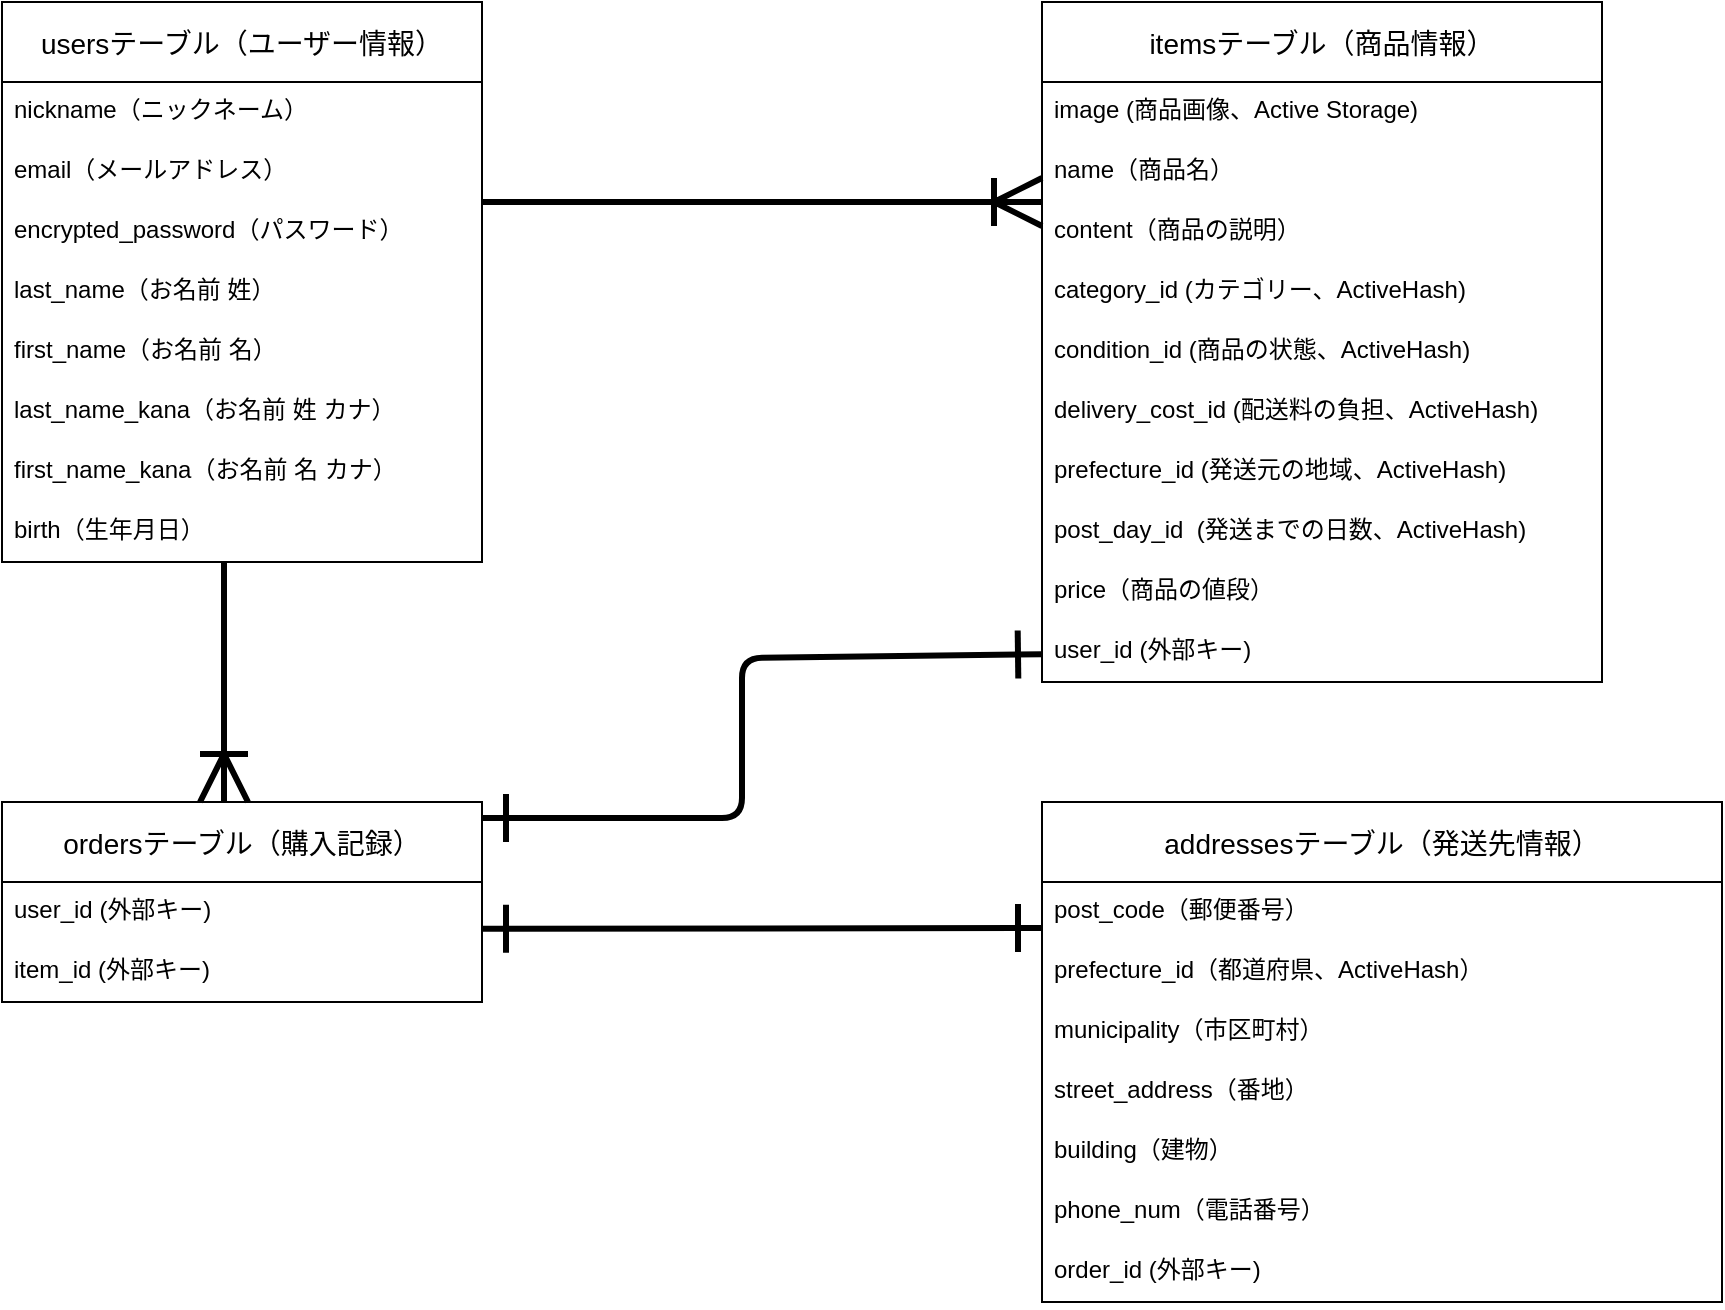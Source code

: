 <mxfile>
    <diagram id="hE68Oyjmso2_psE4G61R" name="ページ1">
        <mxGraphModel dx="1022" dy="719" grid="1" gridSize="10" guides="1" tooltips="1" connect="1" arrows="1" fold="1" page="1" pageScale="1" pageWidth="1169" pageHeight="827" math="0" shadow="0">
            <root>
                <mxCell id="0"/>
                <mxCell id="1" parent="0"/>
                <mxCell id="36" value="usersテーブル（ユーザー情報）" style="swimlane;fontStyle=0;childLayout=stackLayout;horizontal=1;startSize=40;horizontalStack=0;resizeParent=1;resizeParentMax=0;resizeLast=0;collapsible=1;marginBottom=0;align=center;fontSize=14;" parent="1" vertex="1">
                    <mxGeometry x="80" y="40" width="240" height="280" as="geometry">
                        <mxRectangle x="170" y="150" width="60" height="30" as="alternateBounds"/>
                    </mxGeometry>
                </mxCell>
                <mxCell id="37" value="nickname（ニックネーム）" style="text;strokeColor=none;fillColor=none;spacingLeft=4;spacingRight=4;overflow=hidden;rotatable=0;points=[[0,0.5],[1,0.5]];portConstraint=eastwest;fontSize=12;" parent="36" vertex="1">
                    <mxGeometry y="40" width="240" height="30" as="geometry"/>
                </mxCell>
                <mxCell id="38" value="email（メールアドレス）" style="text;strokeColor=none;fillColor=none;spacingLeft=4;spacingRight=4;overflow=hidden;rotatable=0;points=[[0,0.5],[1,0.5]];portConstraint=eastwest;fontSize=12;" parent="36" vertex="1">
                    <mxGeometry y="70" width="240" height="30" as="geometry"/>
                </mxCell>
                <mxCell id="39" value="encrypted_password（パスワード）" style="text;strokeColor=none;fillColor=none;spacingLeft=4;spacingRight=4;overflow=hidden;rotatable=0;points=[[0,0.5],[1,0.5]];portConstraint=eastwest;fontSize=12;" parent="36" vertex="1">
                    <mxGeometry y="100" width="240" height="30" as="geometry"/>
                </mxCell>
                <mxCell id="55" value="last_name（お名前 姓）" style="text;strokeColor=none;fillColor=none;spacingLeft=4;spacingRight=4;overflow=hidden;rotatable=0;points=[[0,0.5],[1,0.5]];portConstraint=eastwest;fontSize=12;" parent="36" vertex="1">
                    <mxGeometry y="130" width="240" height="30" as="geometry"/>
                </mxCell>
                <mxCell id="68" value="first_name（お名前 名）" style="text;strokeColor=none;fillColor=none;spacingLeft=4;spacingRight=4;overflow=hidden;rotatable=0;points=[[0,0.5],[1,0.5]];portConstraint=eastwest;fontSize=12;" parent="36" vertex="1">
                    <mxGeometry y="160" width="240" height="30" as="geometry"/>
                </mxCell>
                <mxCell id="67" value="last_name_kana（お名前 姓 カナ）" style="text;strokeColor=none;fillColor=none;spacingLeft=4;spacingRight=4;overflow=hidden;rotatable=0;points=[[0,0.5],[1,0.5]];portConstraint=eastwest;fontSize=12;" parent="36" vertex="1">
                    <mxGeometry y="190" width="240" height="30" as="geometry"/>
                </mxCell>
                <mxCell id="69" value="first_name_kana（お名前 名 カナ）" style="text;strokeColor=none;fillColor=none;spacingLeft=4;spacingRight=4;overflow=hidden;rotatable=0;points=[[0,0.5],[1,0.5]];portConstraint=eastwest;fontSize=12;" parent="36" vertex="1">
                    <mxGeometry y="220" width="240" height="30" as="geometry"/>
                </mxCell>
                <mxCell id="135" value="birth（生年月日）" style="text;strokeColor=none;fillColor=none;spacingLeft=4;spacingRight=4;overflow=hidden;rotatable=0;points=[[0,0.5],[1,0.5]];portConstraint=eastwest;fontSize=12;" parent="36" vertex="1">
                    <mxGeometry y="250" width="240" height="30" as="geometry"/>
                </mxCell>
                <mxCell id="40" value="itemsテーブル（商品情報）" style="swimlane;fontStyle=0;childLayout=stackLayout;horizontal=1;startSize=40;horizontalStack=0;resizeParent=1;resizeParentMax=0;resizeLast=0;collapsible=1;marginBottom=0;align=center;fontSize=14;" parent="1" vertex="1">
                    <mxGeometry x="600" y="40" width="280" height="340" as="geometry">
                        <mxRectangle x="170" y="150" width="60" height="30" as="alternateBounds"/>
                    </mxGeometry>
                </mxCell>
                <mxCell id="136" value="image (商品画像、Active Storage)" style="text;strokeColor=none;fillColor=none;spacingLeft=4;spacingRight=4;overflow=hidden;rotatable=0;points=[[0,0.5],[1,0.5]];portConstraint=eastwest;fontSize=12;" parent="40" vertex="1">
                    <mxGeometry y="40" width="280" height="30" as="geometry"/>
                </mxCell>
                <mxCell id="41" value="name（商品名）" style="text;strokeColor=none;fillColor=none;spacingLeft=4;spacingRight=4;overflow=hidden;rotatable=0;points=[[0,0.5],[1,0.5]];portConstraint=eastwest;fontSize=12;" parent="40" vertex="1">
                    <mxGeometry y="70" width="280" height="30" as="geometry"/>
                </mxCell>
                <mxCell id="43" value="content（商品の説明）" style="text;strokeColor=none;fillColor=none;spacingLeft=4;spacingRight=4;overflow=hidden;rotatable=0;points=[[0,0.5],[1,0.5]];portConstraint=eastwest;fontSize=12;" parent="40" vertex="1">
                    <mxGeometry y="100" width="280" height="30" as="geometry"/>
                </mxCell>
                <mxCell id="137" value="category_id (カテゴリー、ActiveHash)" style="text;strokeColor=none;fillColor=none;spacingLeft=4;spacingRight=4;overflow=hidden;rotatable=0;points=[[0,0.5],[1,0.5]];portConstraint=eastwest;fontSize=12;" parent="40" vertex="1">
                    <mxGeometry y="130" width="280" height="30" as="geometry"/>
                </mxCell>
                <mxCell id="138" value="condition_id (商品の状態、ActiveHash)" style="text;strokeColor=none;fillColor=none;spacingLeft=4;spacingRight=4;overflow=hidden;rotatable=0;points=[[0,0.5],[1,0.5]];portConstraint=eastwest;fontSize=12;" parent="40" vertex="1">
                    <mxGeometry y="160" width="280" height="30" as="geometry"/>
                </mxCell>
                <mxCell id="139" value="delivery_cost_id (配送料の負担、ActiveHash)" style="text;strokeColor=none;fillColor=none;spacingLeft=4;spacingRight=4;overflow=hidden;rotatable=0;points=[[0,0.5],[1,0.5]];portConstraint=eastwest;fontSize=12;" parent="40" vertex="1">
                    <mxGeometry y="190" width="280" height="30" as="geometry"/>
                </mxCell>
                <mxCell id="141" value="prefecture_id (発送元の地域、ActiveHash)" style="text;strokeColor=none;fillColor=none;spacingLeft=4;spacingRight=4;overflow=hidden;rotatable=0;points=[[0,0.5],[1,0.5]];portConstraint=eastwest;fontSize=12;" parent="40" vertex="1">
                    <mxGeometry y="220" width="280" height="30" as="geometry"/>
                </mxCell>
                <mxCell id="142" value="post_day_id  (発送までの日数、ActiveHash)" style="text;strokeColor=none;fillColor=none;spacingLeft=4;spacingRight=4;overflow=hidden;rotatable=0;points=[[0,0.5],[1,0.5]];portConstraint=eastwest;fontSize=12;" parent="40" vertex="1">
                    <mxGeometry y="250" width="280" height="30" as="geometry"/>
                </mxCell>
                <mxCell id="143" value="price（商品の値段）" style="text;strokeColor=none;fillColor=none;spacingLeft=4;spacingRight=4;overflow=hidden;rotatable=0;points=[[0,0.5],[1,0.5]];portConstraint=eastwest;fontSize=12;" parent="40" vertex="1">
                    <mxGeometry y="280" width="280" height="30" as="geometry"/>
                </mxCell>
                <mxCell id="144" value="user_id (外部キー)" style="text;strokeColor=none;fillColor=none;spacingLeft=4;spacingRight=4;overflow=hidden;rotatable=0;points=[[0,0.5],[1,0.5]];portConstraint=eastwest;fontSize=12;" parent="40" vertex="1">
                    <mxGeometry y="310" width="280" height="30" as="geometry"/>
                </mxCell>
                <mxCell id="44" value="ordersテーブル（購入記録）" style="swimlane;fontStyle=0;childLayout=stackLayout;horizontal=1;startSize=40;horizontalStack=0;resizeParent=1;resizeParentMax=0;resizeLast=0;collapsible=1;marginBottom=0;align=center;fontSize=14;" parent="1" vertex="1">
                    <mxGeometry x="80" y="440" width="240" height="100" as="geometry">
                        <mxRectangle x="170" y="150" width="60" height="30" as="alternateBounds"/>
                    </mxGeometry>
                </mxCell>
                <mxCell id="45" value="user_id (外部キー)" style="text;strokeColor=none;fillColor=none;spacingLeft=4;spacingRight=4;overflow=hidden;rotatable=0;points=[[0,0.5],[1,0.5]];portConstraint=eastwest;fontSize=12;" parent="44" vertex="1">
                    <mxGeometry y="40" width="240" height="30" as="geometry"/>
                </mxCell>
                <mxCell id="46" value="item_id (外部キー)" style="text;strokeColor=none;fillColor=none;spacingLeft=4;spacingRight=4;overflow=hidden;rotatable=0;points=[[0,0.5],[1,0.5]];portConstraint=eastwest;fontSize=12;" parent="44" vertex="1">
                    <mxGeometry y="70" width="240" height="30" as="geometry"/>
                </mxCell>
                <mxCell id="48" value="addressesテーブル（発送先情報）" style="swimlane;fontStyle=0;childLayout=stackLayout;horizontal=1;startSize=40;horizontalStack=0;resizeParent=1;resizeParentMax=0;resizeLast=0;collapsible=1;marginBottom=0;align=center;fontSize=14;" parent="1" vertex="1">
                    <mxGeometry x="600" y="440" width="340" height="250" as="geometry">
                        <mxRectangle x="170" y="150" width="60" height="30" as="alternateBounds"/>
                    </mxGeometry>
                </mxCell>
                <mxCell id="49" value="post_code（郵便番号）" style="text;strokeColor=none;fillColor=none;spacingLeft=4;spacingRight=4;overflow=hidden;rotatable=0;points=[[0,0.5],[1,0.5]];portConstraint=eastwest;fontSize=12;" parent="48" vertex="1">
                    <mxGeometry y="40" width="340" height="30" as="geometry"/>
                </mxCell>
                <mxCell id="50" value="prefecture_id（都道府県、ActiveHash）" style="text;strokeColor=none;fillColor=none;spacingLeft=4;spacingRight=4;overflow=hidden;rotatable=0;points=[[0,0.5],[1,0.5]];portConstraint=eastwest;fontSize=12;" parent="48" vertex="1">
                    <mxGeometry y="70" width="340" height="30" as="geometry"/>
                </mxCell>
                <mxCell id="51" value="municipality（市区町村）" style="text;strokeColor=none;fillColor=none;spacingLeft=4;spacingRight=4;overflow=hidden;rotatable=0;points=[[0,0.5],[1,0.5]];portConstraint=eastwest;fontSize=12;" parent="48" vertex="1">
                    <mxGeometry y="100" width="340" height="30" as="geometry"/>
                </mxCell>
                <mxCell id="127" value="street_address（番地）" style="text;strokeColor=none;fillColor=none;spacingLeft=4;spacingRight=4;overflow=hidden;rotatable=0;points=[[0,0.5],[1,0.5]];portConstraint=eastwest;fontSize=12;" parent="48" vertex="1">
                    <mxGeometry y="130" width="340" height="30" as="geometry"/>
                </mxCell>
                <mxCell id="128" value="building（建物）" style="text;strokeColor=none;fillColor=none;spacingLeft=4;spacingRight=4;overflow=hidden;rotatable=0;points=[[0,0.5],[1,0.5]];portConstraint=eastwest;fontSize=12;" parent="48" vertex="1">
                    <mxGeometry y="160" width="340" height="30" as="geometry"/>
                </mxCell>
                <mxCell id="129" value="phone_num（電話番号）" style="text;strokeColor=none;fillColor=none;spacingLeft=4;spacingRight=4;overflow=hidden;rotatable=0;points=[[0,0.5],[1,0.5]];portConstraint=eastwest;fontSize=12;" parent="48" vertex="1">
                    <mxGeometry y="190" width="340" height="30" as="geometry"/>
                </mxCell>
                <mxCell id="150" value="order_id (外部キー)" style="text;strokeColor=none;fillColor=none;spacingLeft=4;spacingRight=4;overflow=hidden;rotatable=0;points=[[0,0.5],[1,0.5]];portConstraint=eastwest;fontSize=12;" vertex="1" parent="48">
                    <mxGeometry y="220" width="340" height="30" as="geometry"/>
                </mxCell>
                <mxCell id="131" value="" style="fontSize=12;html=1;endArrow=ERoneToMany;endSize=20;startSize=20;strokeWidth=3;entryX=0;entryY=0;entryDx=0;entryDy=0;entryPerimeter=0;exitX=1;exitY=0;exitDx=0;exitDy=0;exitPerimeter=0;" parent="1" source="39" target="43" edge="1">
                    <mxGeometry width="100" height="100" relative="1" as="geometry">
                        <mxPoint x="320" y="170" as="sourcePoint"/>
                        <mxPoint x="420" y="40" as="targetPoint"/>
                        <Array as="points"/>
                    </mxGeometry>
                </mxCell>
                <mxCell id="132" value="" style="fontSize=12;html=1;endArrow=ERoneToMany;endSize=20;startSize=20;strokeWidth=3;" parent="1" edge="1">
                    <mxGeometry width="100" height="100" relative="1" as="geometry">
                        <mxPoint x="191" y="320" as="sourcePoint"/>
                        <mxPoint x="191" y="440" as="targetPoint"/>
                    </mxGeometry>
                </mxCell>
                <mxCell id="133" value="" style="fontSize=12;html=1;endArrow=ERone;endSize=20;startSize=20;strokeWidth=3;endFill=0;startArrow=ERone;startFill=0;exitX=0;exitY=0.271;exitDx=0;exitDy=0;exitPerimeter=0;" parent="1" edge="1">
                    <mxGeometry width="100" height="100" relative="1" as="geometry">
                        <mxPoint x="600" y="366.13" as="sourcePoint"/>
                        <mxPoint x="320" y="448" as="targetPoint"/>
                        <Array as="points">
                            <mxPoint x="450" y="368"/>
                            <mxPoint x="450" y="398"/>
                            <mxPoint x="450" y="448"/>
                        </Array>
                    </mxGeometry>
                </mxCell>
                <mxCell id="134" value="" style="fontSize=12;html=1;endArrow=ERone;endSize=20;startSize=20;strokeWidth=3;endFill=0;startArrow=ERone;startFill=0;" parent="1" edge="1">
                    <mxGeometry width="100" height="100" relative="1" as="geometry">
                        <mxPoint x="600" y="503" as="sourcePoint"/>
                        <mxPoint x="320" y="503.39" as="targetPoint"/>
                    </mxGeometry>
                </mxCell>
            </root>
        </mxGraphModel>
    </diagram>
</mxfile>